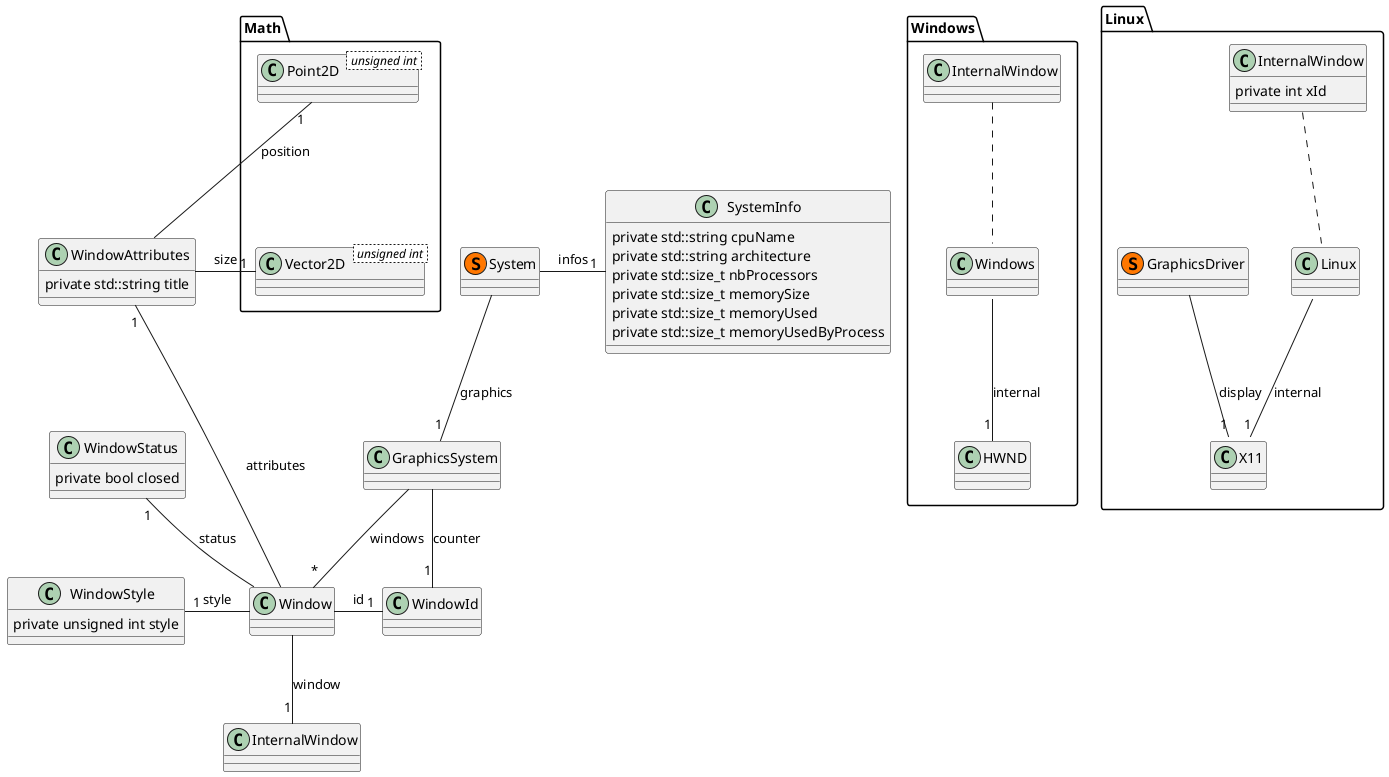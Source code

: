 @startuml
    class System << (S, #FF7700) >> {
    }
    class GraphicsSystem {
    }
    class SystemInfo {
        private std::string cpuName
        private std::string architecture
        private std::size_t nbProcessors
        private std::size_t memorySize
        private std::size_t memoryUsed
        private std::size_t memoryUsedByProcess
    }
    class Window {
    }
    class WindowAttributes {
        private std::string title
    }
    class WindowStatus {
        private bool closed
    }
    class WindowStyle {
        private unsigned int style
    }
    System -right- "1" SystemInfo : infos
    System -down- "1" GraphicsSystem : graphics
    GraphicsSystem -right- "1" WindowId : counter
    GraphicsSystem -down- "*" Window : windows
    Window -right- "1" WindowId : id
    Window -down- "1" InternalWindow : window
    Window -left- "1" WindowAttributes : attributes
    Window -left- "1" WindowStatus : status
    Window -left- "1" WindowStyle : style
    WindowStyle -up[hidden]- WindowStatus
    WindowStatus -up[hidden]- WindowAttributes
    package Math {
        class Point2D < unsigned int > {
        }
        class Vector2D < unsigned int > {
        }
        WindowAttributes --left- "1" Point2D : position
        WindowAttributes --left- "1" Vector2D : size
        Point2D -down[hidden]- Vector2D
    }
    package Windows {
        class InternalWindow {
        }
        Windows::InternalWindow -down- "1" HWND : internal
        InternalWindow .down. Windows::InternalWindow
    }
    package Linux {
        class InternalWindow {
            private int xId
        }
        class GraphicsDriver << (S, #FF7700) >> {
        }
        GraphicsDriver -down- "1" X11::Display : display
        Linux::InternalWindow -down- "1" X11::Window : internal
        InternalWindow .down. Linux::InternalWindow
    }
@enduml
